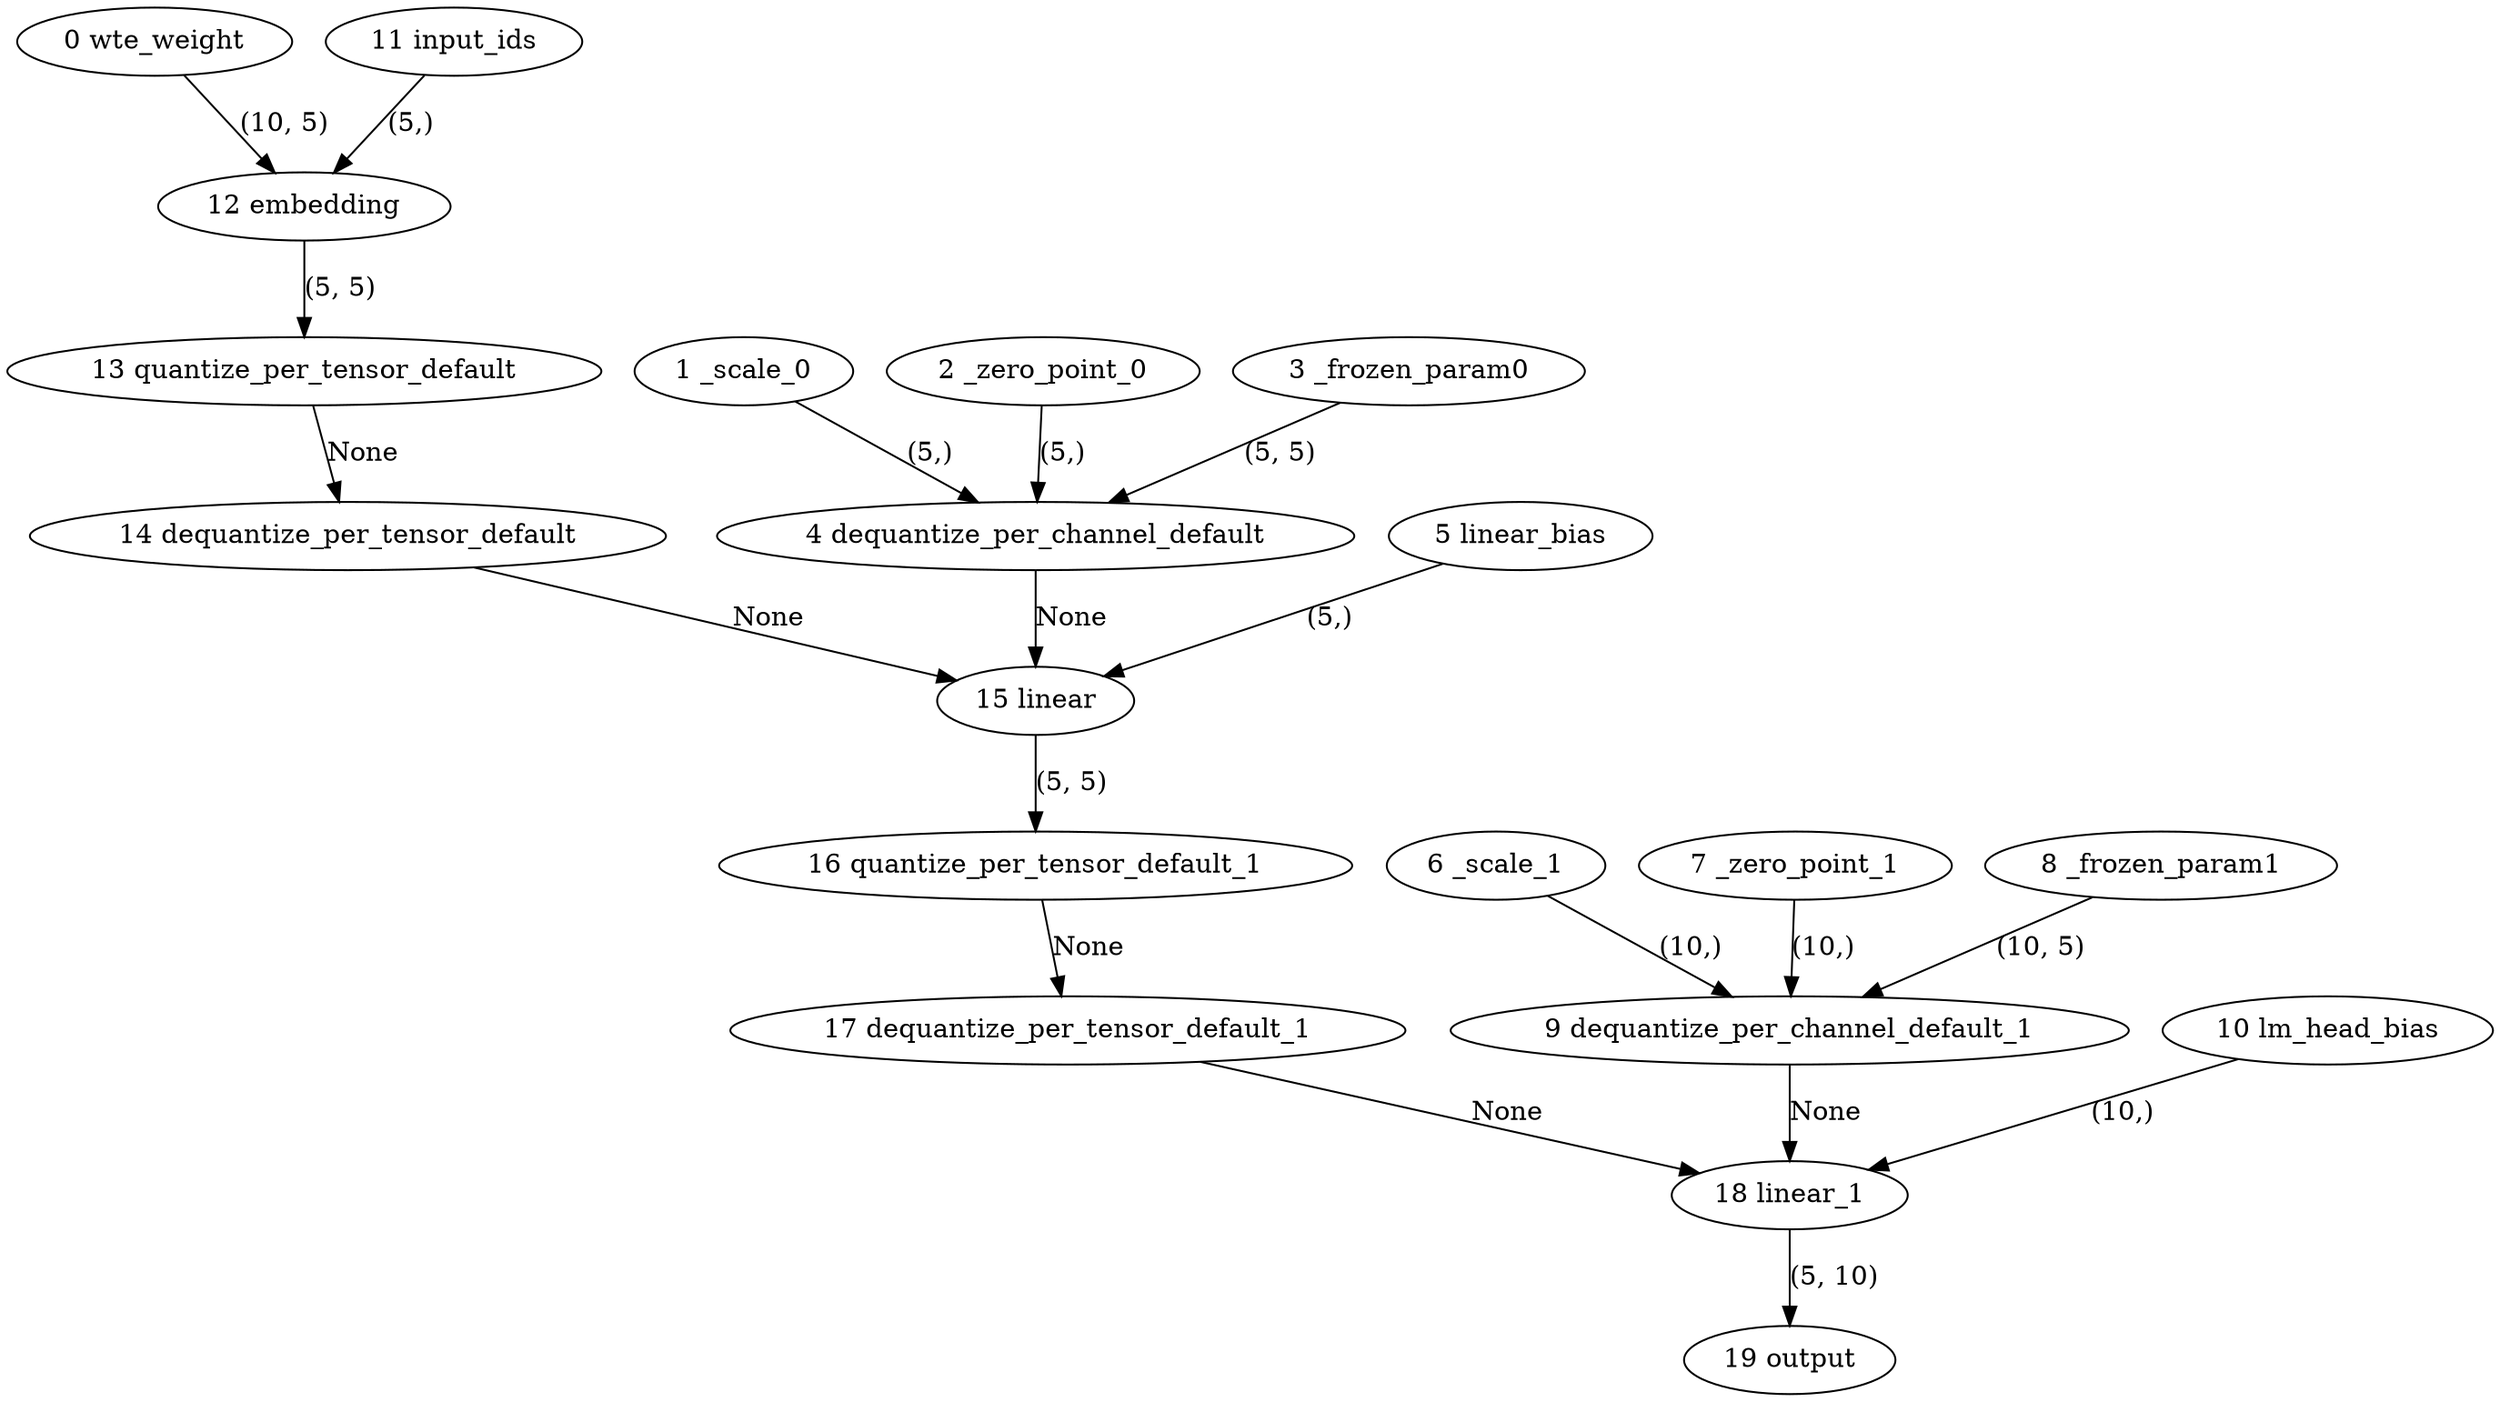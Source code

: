strict digraph  {
"0 wte_weight" [id=0, type=get_attr];
"1 _scale_0" [id=1, type=get_attr];
"2 _zero_point_0" [id=2, type=get_attr];
"3 _frozen_param0" [id=3, type=get_attr];
"4 dequantize_per_channel_default" [id=4, type=dequantize_per_channel];
"5 linear_bias" [id=5, type=get_attr];
"6 _scale_1" [id=6, type=get_attr];
"7 _zero_point_1" [id=7, type=get_attr];
"8 _frozen_param1" [id=8, type=get_attr];
"9 dequantize_per_channel_default_1" [id=9, type=dequantize_per_channel];
"10 lm_head_bias" [id=10, type=get_attr];
"11 input_ids" [id=11, type=input];
"12 embedding" [id=12, type=embedding];
"13 quantize_per_tensor_default" [id=13, type=quantize_per_tensor];
"14 dequantize_per_tensor_default" [id=14, type=dequantize_per_tensor];
"15 linear" [id=15, type=linear];
"16 quantize_per_tensor_default_1" [id=16, type=quantize_per_tensor];
"17 dequantize_per_tensor_default_1" [id=17, type=dequantize_per_tensor];
"18 linear_1" [id=18, type=linear];
"19 output" [id=19, type=output];
"0 wte_weight" -> "12 embedding"  [label="(10, 5)", style=solid];
"1 _scale_0" -> "4 dequantize_per_channel_default"  [label="(5,)", style=solid];
"2 _zero_point_0" -> "4 dequantize_per_channel_default"  [label="(5,)", style=solid];
"3 _frozen_param0" -> "4 dequantize_per_channel_default"  [label="(5, 5)", style=solid];
"4 dequantize_per_channel_default" -> "15 linear"  [label=None, style=solid];
"5 linear_bias" -> "15 linear"  [label="(5,)", style=solid];
"6 _scale_1" -> "9 dequantize_per_channel_default_1"  [label="(10,)", style=solid];
"7 _zero_point_1" -> "9 dequantize_per_channel_default_1"  [label="(10,)", style=solid];
"8 _frozen_param1" -> "9 dequantize_per_channel_default_1"  [label="(10, 5)", style=solid];
"9 dequantize_per_channel_default_1" -> "18 linear_1"  [label=None, style=solid];
"10 lm_head_bias" -> "18 linear_1"  [label="(10,)", style=solid];
"11 input_ids" -> "12 embedding"  [label="(5,)", style=solid];
"12 embedding" -> "13 quantize_per_tensor_default"  [label="(5, 5)", style=solid];
"13 quantize_per_tensor_default" -> "14 dequantize_per_tensor_default"  [label=None, style=solid];
"14 dequantize_per_tensor_default" -> "15 linear"  [label=None, style=solid];
"15 linear" -> "16 quantize_per_tensor_default_1"  [label="(5, 5)", style=solid];
"16 quantize_per_tensor_default_1" -> "17 dequantize_per_tensor_default_1"  [label=None, style=solid];
"17 dequantize_per_tensor_default_1" -> "18 linear_1"  [label=None, style=solid];
"18 linear_1" -> "19 output"  [label="(5, 10)", style=solid];
}
